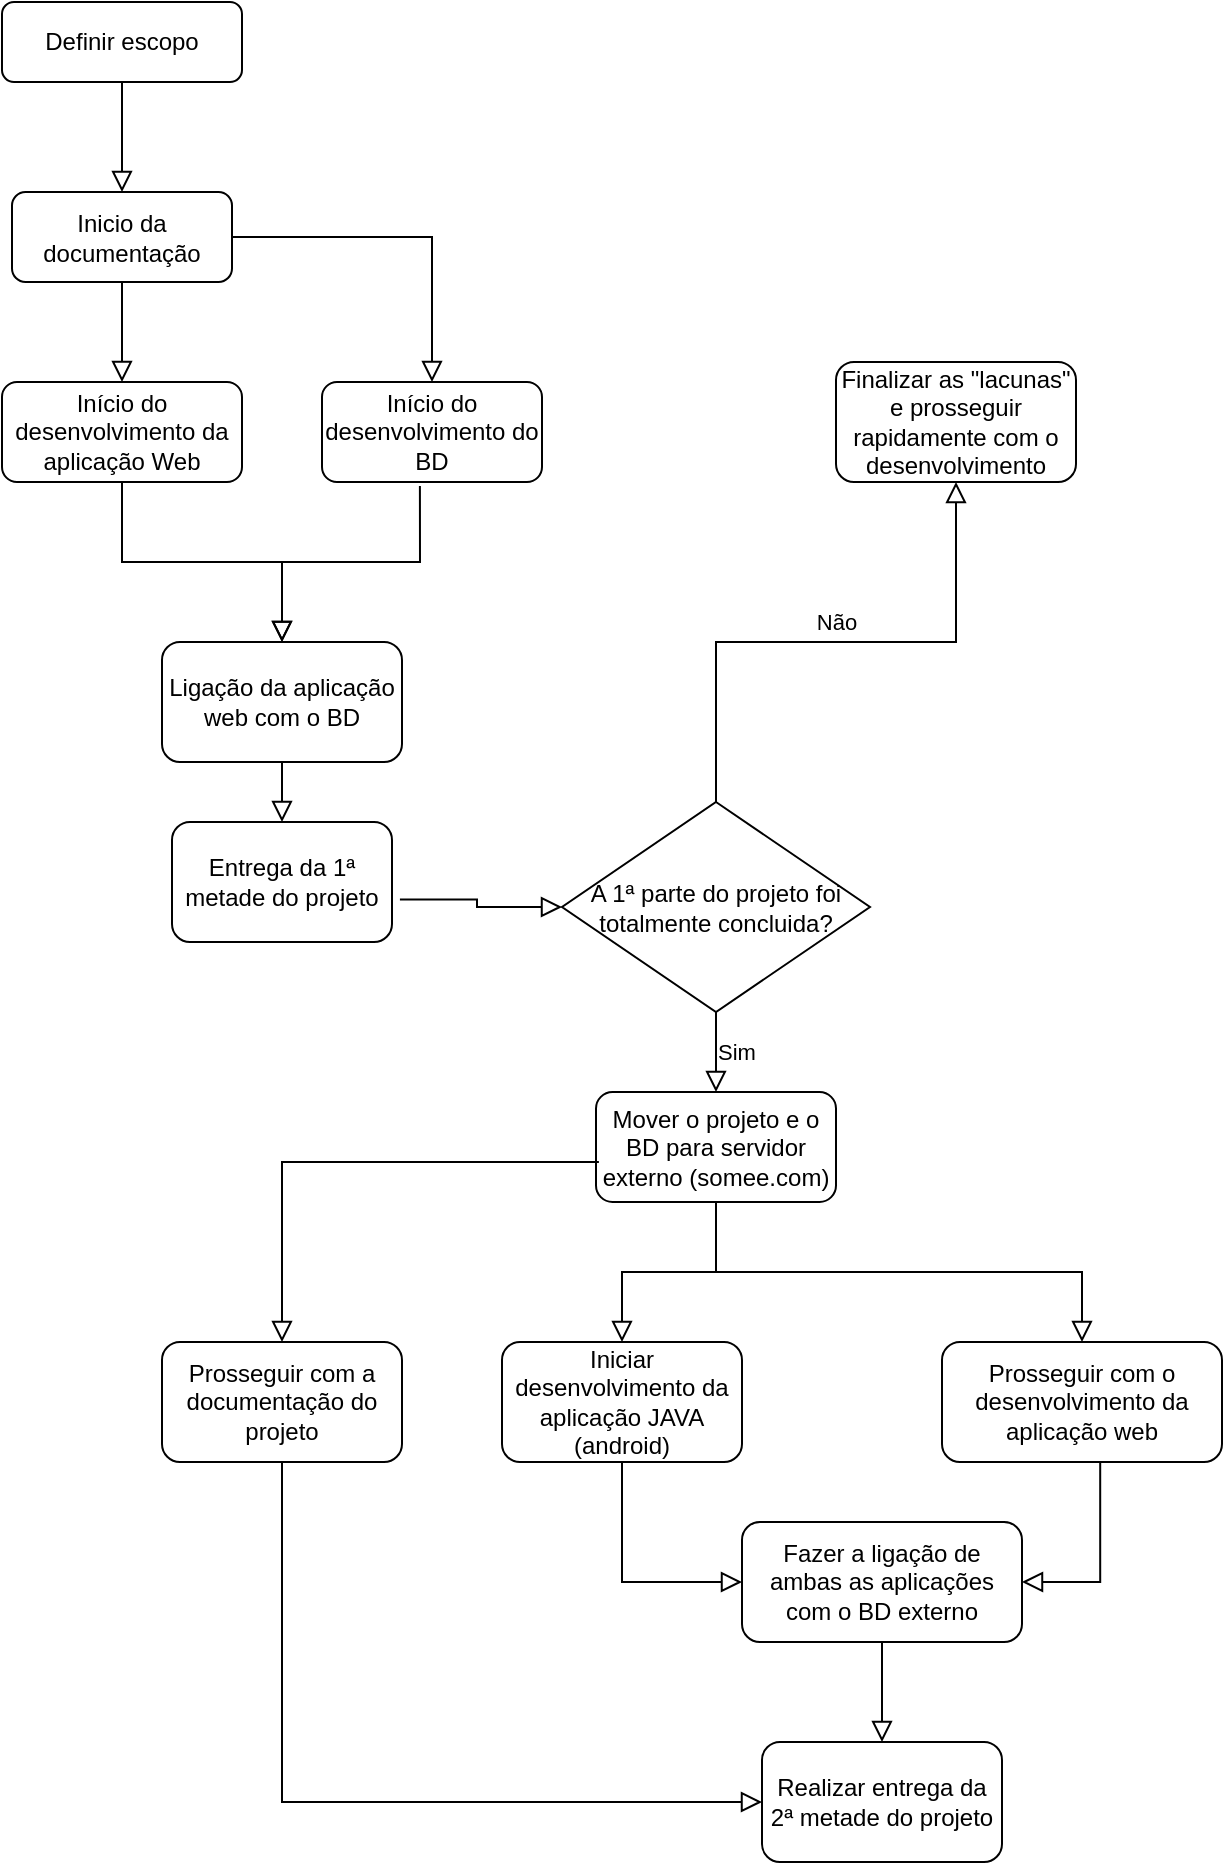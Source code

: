 <mxfile version="17.4.6" type="device"><diagram id="C5RBs43oDa-KdzZeNtuy" name="Page-1"><mxGraphModel dx="1093" dy="556" grid="1" gridSize="10" guides="1" tooltips="1" connect="1" arrows="1" fold="1" page="1" pageScale="1" pageWidth="827" pageHeight="1169" math="0" shadow="0"><root><mxCell id="WIyWlLk6GJQsqaUBKTNV-0"/><mxCell id="WIyWlLk6GJQsqaUBKTNV-1" parent="WIyWlLk6GJQsqaUBKTNV-0"/><mxCell id="WIyWlLk6GJQsqaUBKTNV-3" value="Definir escopo" style="rounded=1;whiteSpace=wrap;html=1;fontSize=12;glass=0;strokeWidth=1;shadow=0;" parent="WIyWlLk6GJQsqaUBKTNV-1" vertex="1"><mxGeometry x="50" y="40" width="120" height="40" as="geometry"/></mxCell><mxCell id="JitgKNMOiweyUTrButhg-1" value="Inicio da documentação" style="rounded=1;whiteSpace=wrap;html=1;" vertex="1" parent="WIyWlLk6GJQsqaUBKTNV-1"><mxGeometry x="55" y="135" width="110" height="45" as="geometry"/></mxCell><mxCell id="JitgKNMOiweyUTrButhg-6" value="" style="edgeStyle=orthogonalEdgeStyle;rounded=0;html=1;jettySize=auto;orthogonalLoop=1;fontSize=11;endArrow=block;endFill=0;endSize=8;strokeWidth=1;shadow=0;labelBackgroundColor=none;exitX=0.5;exitY=1;exitDx=0;exitDy=0;entryX=0.5;entryY=0;entryDx=0;entryDy=0;" edge="1" parent="WIyWlLk6GJQsqaUBKTNV-1" source="WIyWlLk6GJQsqaUBKTNV-3" target="JitgKNMOiweyUTrButhg-1"><mxGeometry y="10" relative="1" as="geometry"><mxPoint as="offset"/><mxPoint x="170" y="210" as="sourcePoint"/><mxPoint x="220" y="210" as="targetPoint"/><Array as="points"/></mxGeometry></mxCell><mxCell id="JitgKNMOiweyUTrButhg-7" value="" style="edgeStyle=orthogonalEdgeStyle;rounded=0;html=1;jettySize=auto;orthogonalLoop=1;fontSize=11;endArrow=block;endFill=0;endSize=8;strokeWidth=1;shadow=0;labelBackgroundColor=none;exitX=0.5;exitY=1;exitDx=0;exitDy=0;entryX=0.5;entryY=0;entryDx=0;entryDy=0;" edge="1" parent="WIyWlLk6GJQsqaUBKTNV-1" source="JitgKNMOiweyUTrButhg-1" target="JitgKNMOiweyUTrButhg-8"><mxGeometry y="10" relative="1" as="geometry"><mxPoint as="offset"/><mxPoint x="180" y="220" as="sourcePoint"/><mxPoint x="110" y="220" as="targetPoint"/><Array as="points"/></mxGeometry></mxCell><mxCell id="JitgKNMOiweyUTrButhg-8" value="&lt;div&gt;Início do desenvolvimento da aplicação Web&lt;/div&gt;" style="rounded=1;whiteSpace=wrap;html=1;" vertex="1" parent="WIyWlLk6GJQsqaUBKTNV-1"><mxGeometry x="50" y="230" width="120" height="50" as="geometry"/></mxCell><mxCell id="JitgKNMOiweyUTrButhg-9" value="" style="edgeStyle=orthogonalEdgeStyle;rounded=0;html=1;jettySize=auto;orthogonalLoop=1;fontSize=11;endArrow=block;endFill=0;endSize=8;strokeWidth=1;shadow=0;labelBackgroundColor=none;exitX=1;exitY=0.5;exitDx=0;exitDy=0;entryX=0.5;entryY=0;entryDx=0;entryDy=0;" edge="1" parent="WIyWlLk6GJQsqaUBKTNV-1" source="JitgKNMOiweyUTrButhg-1" target="JitgKNMOiweyUTrButhg-10"><mxGeometry y="10" relative="1" as="geometry"><mxPoint as="offset"/><mxPoint x="190" y="230" as="sourcePoint"/><mxPoint x="270" y="240" as="targetPoint"/><Array as="points"/></mxGeometry></mxCell><mxCell id="JitgKNMOiweyUTrButhg-10" value="Início do desenvolvimento do BD" style="rounded=1;whiteSpace=wrap;html=1;" vertex="1" parent="WIyWlLk6GJQsqaUBKTNV-1"><mxGeometry x="210" y="230" width="110" height="50" as="geometry"/></mxCell><mxCell id="JitgKNMOiweyUTrButhg-11" value="Ligação da aplicação web com o BD" style="rounded=1;whiteSpace=wrap;html=1;" vertex="1" parent="WIyWlLk6GJQsqaUBKTNV-1"><mxGeometry x="130" y="360" width="120" height="60" as="geometry"/></mxCell><mxCell id="JitgKNMOiweyUTrButhg-12" value="" style="edgeStyle=orthogonalEdgeStyle;rounded=0;html=1;jettySize=auto;orthogonalLoop=1;fontSize=11;endArrow=block;endFill=0;endSize=8;strokeWidth=1;shadow=0;labelBackgroundColor=none;exitX=0.5;exitY=1;exitDx=0;exitDy=0;entryX=0.5;entryY=0;entryDx=0;entryDy=0;" edge="1" parent="WIyWlLk6GJQsqaUBKTNV-1" source="JitgKNMOiweyUTrButhg-8" target="JitgKNMOiweyUTrButhg-11"><mxGeometry y="10" relative="1" as="geometry"><mxPoint as="offset"/><mxPoint x="200" y="240" as="sourcePoint"/><mxPoint x="250" y="240" as="targetPoint"/><Array as="points"><mxPoint x="110" y="320"/><mxPoint x="190" y="320"/></Array></mxGeometry></mxCell><mxCell id="JitgKNMOiweyUTrButhg-13" value="" style="edgeStyle=orthogonalEdgeStyle;rounded=0;html=1;jettySize=auto;orthogonalLoop=1;fontSize=11;endArrow=block;endFill=0;endSize=8;strokeWidth=1;shadow=0;labelBackgroundColor=none;exitX=0.445;exitY=1.04;exitDx=0;exitDy=0;exitPerimeter=0;" edge="1" parent="WIyWlLk6GJQsqaUBKTNV-1" source="JitgKNMOiweyUTrButhg-10"><mxGeometry y="10" relative="1" as="geometry"><mxPoint as="offset"/><mxPoint x="210" y="250" as="sourcePoint"/><mxPoint x="190" y="360" as="targetPoint"/><Array as="points"><mxPoint x="259" y="320"/><mxPoint x="190" y="320"/></Array></mxGeometry></mxCell><mxCell id="JitgKNMOiweyUTrButhg-19" value="Entrega da 1ª metade do projeto" style="rounded=1;whiteSpace=wrap;html=1;" vertex="1" parent="WIyWlLk6GJQsqaUBKTNV-1"><mxGeometry x="135" y="450" width="110" height="60" as="geometry"/></mxCell><mxCell id="JitgKNMOiweyUTrButhg-20" value="A 1ª parte do projeto foi totalmente concluida?" style="rhombus;whiteSpace=wrap;html=1;" vertex="1" parent="WIyWlLk6GJQsqaUBKTNV-1"><mxGeometry x="330" y="440" width="154" height="105" as="geometry"/></mxCell><mxCell id="JitgKNMOiweyUTrButhg-24" value="Finalizar as &quot;lacunas&quot; e prosseguir rapidamente com o desenvolvimento" style="rounded=1;whiteSpace=wrap;html=1;" vertex="1" parent="WIyWlLk6GJQsqaUBKTNV-1"><mxGeometry x="467" y="220" width="120" height="60" as="geometry"/></mxCell><mxCell id="JitgKNMOiweyUTrButhg-25" value="Não" style="edgeStyle=orthogonalEdgeStyle;rounded=0;html=1;jettySize=auto;orthogonalLoop=1;fontSize=11;endArrow=block;endFill=0;endSize=8;strokeWidth=1;shadow=0;labelBackgroundColor=none;exitX=0.5;exitY=0;exitDx=0;exitDy=0;entryX=0.5;entryY=1;entryDx=0;entryDy=0;" edge="1" parent="WIyWlLk6GJQsqaUBKTNV-1" source="JitgKNMOiweyUTrButhg-20" target="JitgKNMOiweyUTrButhg-24"><mxGeometry y="10" relative="1" as="geometry"><mxPoint as="offset"/><mxPoint x="580" y="572.5" as="sourcePoint"/><mxPoint x="580" y="642.5" as="targetPoint"/><Array as="points"/></mxGeometry></mxCell><mxCell id="JitgKNMOiweyUTrButhg-34" value="" style="edgeStyle=orthogonalEdgeStyle;rounded=0;html=1;jettySize=auto;orthogonalLoop=1;fontSize=11;endArrow=block;endFill=0;endSize=8;strokeWidth=1;shadow=0;labelBackgroundColor=none;exitX=0.5;exitY=1;exitDx=0;exitDy=0;" edge="1" parent="WIyWlLk6GJQsqaUBKTNV-1" source="JitgKNMOiweyUTrButhg-11" target="JitgKNMOiweyUTrButhg-19"><mxGeometry y="10" relative="1" as="geometry"><mxPoint as="offset"/><mxPoint x="268.95" y="292" as="sourcePoint"/><mxPoint x="200" y="370" as="targetPoint"/><Array as="points"><mxPoint x="190" y="450"/><mxPoint x="190" y="450"/></Array></mxGeometry></mxCell><mxCell id="JitgKNMOiweyUTrButhg-45" value="Fazer a ligação de ambas as aplicações com o BD externo" style="rounded=1;whiteSpace=wrap;html=1;" vertex="1" parent="WIyWlLk6GJQsqaUBKTNV-1"><mxGeometry x="420" y="800" width="140" height="60" as="geometry"/></mxCell><mxCell id="JitgKNMOiweyUTrButhg-48" value="Iniciar desenvolvimento da aplicação JAVA (android)" style="rounded=1;whiteSpace=wrap;html=1;" vertex="1" parent="WIyWlLk6GJQsqaUBKTNV-1"><mxGeometry x="300" y="710" width="120" height="60" as="geometry"/></mxCell><mxCell id="JitgKNMOiweyUTrButhg-50" value="Prosseguir com o desenvolvimento da aplicação web" style="rounded=1;whiteSpace=wrap;html=1;" vertex="1" parent="WIyWlLk6GJQsqaUBKTNV-1"><mxGeometry x="520" y="710" width="140" height="60" as="geometry"/></mxCell><mxCell id="JitgKNMOiweyUTrButhg-52" value="" style="edgeStyle=orthogonalEdgeStyle;rounded=0;html=1;jettySize=auto;orthogonalLoop=1;fontSize=11;endArrow=block;endFill=0;endSize=8;strokeWidth=1;shadow=0;labelBackgroundColor=none;exitX=0.5;exitY=1;exitDx=0;exitDy=0;entryX=0;entryY=0.5;entryDx=0;entryDy=0;" edge="1" parent="WIyWlLk6GJQsqaUBKTNV-1" source="JitgKNMOiweyUTrButhg-48" target="JitgKNMOiweyUTrButhg-45"><mxGeometry y="10" relative="1" as="geometry"><mxPoint as="offset"/><mxPoint x="460" y="815" as="sourcePoint"/><mxPoint x="458.97" y="840" as="targetPoint"/><Array as="points"/></mxGeometry></mxCell><mxCell id="JitgKNMOiweyUTrButhg-53" value="" style="edgeStyle=orthogonalEdgeStyle;rounded=0;html=1;jettySize=auto;orthogonalLoop=1;fontSize=11;endArrow=block;endFill=0;endSize=8;strokeWidth=1;shadow=0;labelBackgroundColor=none;exitX=0.565;exitY=1.005;exitDx=0;exitDy=0;entryX=1;entryY=0.5;entryDx=0;entryDy=0;exitPerimeter=0;" edge="1" parent="WIyWlLk6GJQsqaUBKTNV-1" source="JitgKNMOiweyUTrButhg-50" target="JitgKNMOiweyUTrButhg-45"><mxGeometry y="10" relative="1" as="geometry"><mxPoint as="offset"/><mxPoint x="760" y="815" as="sourcePoint"/><mxPoint x="444.97" y="1090" as="targetPoint"/><Array as="points"/></mxGeometry></mxCell><mxCell id="JitgKNMOiweyUTrButhg-54" value="" style="edgeStyle=orthogonalEdgeStyle;rounded=0;html=1;jettySize=auto;orthogonalLoop=1;fontSize=11;endArrow=block;endFill=0;endSize=8;strokeWidth=1;shadow=0;labelBackgroundColor=none;exitX=0.5;exitY=1;exitDx=0;exitDy=0;entryX=0.5;entryY=0;entryDx=0;entryDy=0;" edge="1" parent="WIyWlLk6GJQsqaUBKTNV-1" source="JitgKNMOiweyUTrButhg-45" target="JitgKNMOiweyUTrButhg-55"><mxGeometry y="10" relative="1" as="geometry"><mxPoint as="offset"/><mxPoint x="450" y="945" as="sourcePoint"/><mxPoint x="570" y="1080" as="targetPoint"/><Array as="points"/></mxGeometry></mxCell><mxCell id="JitgKNMOiweyUTrButhg-55" value="Realizar entrega da 2ª metade do projeto" style="rounded=1;whiteSpace=wrap;html=1;" vertex="1" parent="WIyWlLk6GJQsqaUBKTNV-1"><mxGeometry x="430" y="910" width="120" height="60" as="geometry"/></mxCell><mxCell id="JitgKNMOiweyUTrButhg-57" value="Sim" style="edgeStyle=orthogonalEdgeStyle;rounded=0;html=1;jettySize=auto;orthogonalLoop=1;fontSize=11;endArrow=block;endFill=0;endSize=8;strokeWidth=1;shadow=0;labelBackgroundColor=none;exitX=0.5;exitY=1;exitDx=0;exitDy=0;entryX=0.5;entryY=0;entryDx=0;entryDy=0;" edge="1" parent="WIyWlLk6GJQsqaUBKTNV-1" source="JitgKNMOiweyUTrButhg-20" target="JitgKNMOiweyUTrButhg-60"><mxGeometry y="10" relative="1" as="geometry"><mxPoint as="offset"/><mxPoint x="624" y="520.0" as="sourcePoint"/><mxPoint x="624" y="575" as="targetPoint"/><Array as="points"/></mxGeometry></mxCell><mxCell id="JitgKNMOiweyUTrButhg-59" value="Prosseguir com a documentação do projeto" style="rounded=1;whiteSpace=wrap;html=1;" vertex="1" parent="WIyWlLk6GJQsqaUBKTNV-1"><mxGeometry x="130" y="710" width="120" height="60" as="geometry"/></mxCell><mxCell id="JitgKNMOiweyUTrButhg-60" value="Mover o projeto e o BD para servidor externo (somee.com)" style="rounded=1;whiteSpace=wrap;html=1;" vertex="1" parent="WIyWlLk6GJQsqaUBKTNV-1"><mxGeometry x="347" y="585" width="120" height="55" as="geometry"/></mxCell><mxCell id="JitgKNMOiweyUTrButhg-63" value="" style="edgeStyle=orthogonalEdgeStyle;rounded=0;html=1;jettySize=auto;orthogonalLoop=1;fontSize=11;endArrow=block;endFill=0;endSize=8;strokeWidth=1;shadow=0;labelBackgroundColor=none;exitX=0.5;exitY=1;exitDx=0;exitDy=0;entryX=0.5;entryY=0;entryDx=0;entryDy=0;" edge="1" parent="WIyWlLk6GJQsqaUBKTNV-1" source="JitgKNMOiweyUTrButhg-60" target="JitgKNMOiweyUTrButhg-50"><mxGeometry y="10" relative="1" as="geometry"><mxPoint as="offset"/><mxPoint x="734" y="940.0" as="sourcePoint"/><mxPoint x="800" y="695" as="targetPoint"/><Array as="points"/></mxGeometry></mxCell><mxCell id="JitgKNMOiweyUTrButhg-64" value="" style="edgeStyle=orthogonalEdgeStyle;rounded=0;html=1;jettySize=auto;orthogonalLoop=1;fontSize=11;endArrow=block;endFill=0;endSize=8;strokeWidth=1;shadow=0;labelBackgroundColor=none;exitX=0.5;exitY=1;exitDx=0;exitDy=0;entryX=0.5;entryY=0;entryDx=0;entryDy=0;" edge="1" parent="WIyWlLk6GJQsqaUBKTNV-1" source="JitgKNMOiweyUTrButhg-60" target="JitgKNMOiweyUTrButhg-48"><mxGeometry y="10" relative="1" as="geometry"><mxPoint as="offset"/><mxPoint x="744" y="950.0" as="sourcePoint"/><mxPoint x="440" y="685" as="targetPoint"/><Array as="points"/></mxGeometry></mxCell><mxCell id="JitgKNMOiweyUTrButhg-67" value="" style="edgeStyle=orthogonalEdgeStyle;rounded=0;html=1;jettySize=auto;orthogonalLoop=1;fontSize=11;endArrow=block;endFill=0;endSize=8;strokeWidth=1;shadow=0;labelBackgroundColor=none;exitX=0.012;exitY=0.637;exitDx=0;exitDy=0;entryX=0.5;entryY=0;entryDx=0;entryDy=0;exitPerimeter=0;" edge="1" parent="WIyWlLk6GJQsqaUBKTNV-1" source="JitgKNMOiweyUTrButhg-60" target="JitgKNMOiweyUTrButhg-59"><mxGeometry y="10" relative="1" as="geometry"><mxPoint as="offset"/><mxPoint x="754" y="960.0" as="sourcePoint"/><mxPoint x="700" y="1030.0" as="targetPoint"/><Array as="points"/></mxGeometry></mxCell><mxCell id="JitgKNMOiweyUTrButhg-68" value="" style="edgeStyle=orthogonalEdgeStyle;rounded=0;html=1;jettySize=auto;orthogonalLoop=1;fontSize=11;endArrow=block;endFill=0;endSize=8;strokeWidth=1;shadow=0;labelBackgroundColor=none;exitX=0.5;exitY=1;exitDx=0;exitDy=0;entryX=0;entryY=0.5;entryDx=0;entryDy=0;" edge="1" parent="WIyWlLk6GJQsqaUBKTNV-1" source="JitgKNMOiweyUTrButhg-59" target="JitgKNMOiweyUTrButhg-55"><mxGeometry y="10" relative="1" as="geometry"><mxPoint as="offset"/><mxPoint x="575.44" y="630.035" as="sourcePoint"/><mxPoint x="390" y="755" as="targetPoint"/><Array as="points"><mxPoint x="190" y="940"/></Array></mxGeometry></mxCell><mxCell id="JitgKNMOiweyUTrButhg-69" value="" style="edgeStyle=orthogonalEdgeStyle;rounded=0;html=1;jettySize=auto;orthogonalLoop=1;fontSize=11;endArrow=block;endFill=0;endSize=8;strokeWidth=1;shadow=0;labelBackgroundColor=none;exitX=1.036;exitY=0.646;exitDx=0;exitDy=0;entryX=0;entryY=0.5;entryDx=0;entryDy=0;exitPerimeter=0;" edge="1" parent="WIyWlLk6GJQsqaUBKTNV-1" source="JitgKNMOiweyUTrButhg-19" target="JitgKNMOiweyUTrButhg-20"><mxGeometry y="10" relative="1" as="geometry"><mxPoint as="offset"/><mxPoint x="585.44" y="640.035" as="sourcePoint"/><mxPoint x="400" y="765" as="targetPoint"/><Array as="points"/></mxGeometry></mxCell></root></mxGraphModel></diagram></mxfile>